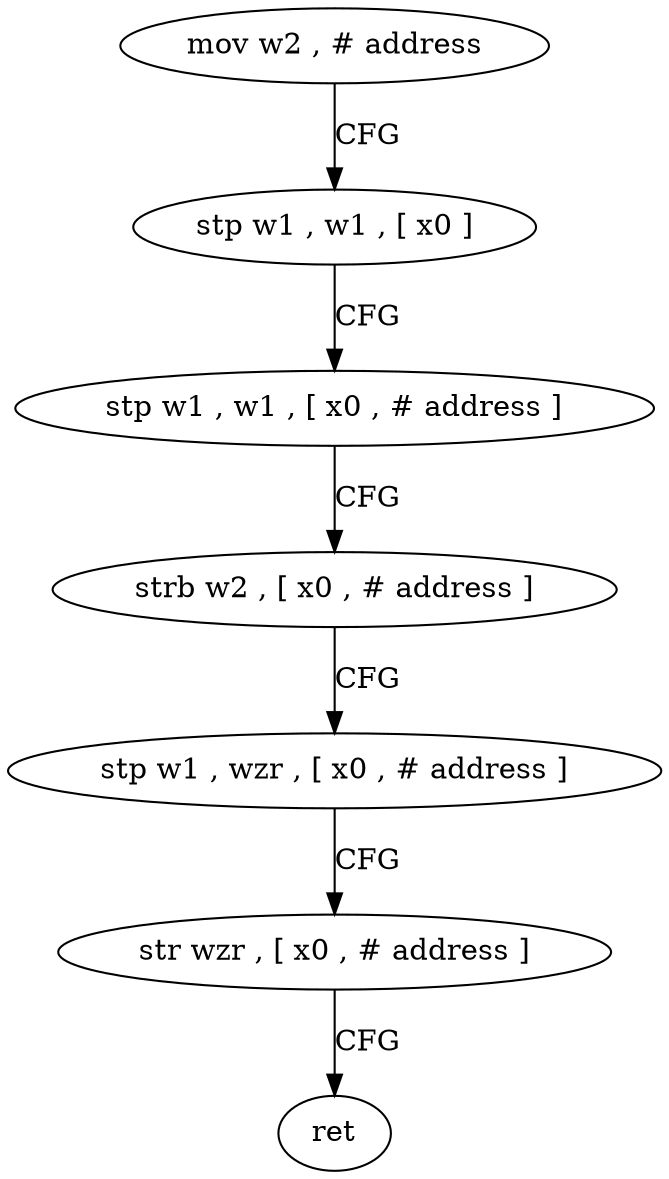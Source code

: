 digraph "func" {
"4288760" [label = "mov w2 , # address" ]
"4288764" [label = "stp w1 , w1 , [ x0 ]" ]
"4288768" [label = "stp w1 , w1 , [ x0 , # address ]" ]
"4288772" [label = "strb w2 , [ x0 , # address ]" ]
"4288776" [label = "stp w1 , wzr , [ x0 , # address ]" ]
"4288780" [label = "str wzr , [ x0 , # address ]" ]
"4288784" [label = "ret" ]
"4288760" -> "4288764" [ label = "CFG" ]
"4288764" -> "4288768" [ label = "CFG" ]
"4288768" -> "4288772" [ label = "CFG" ]
"4288772" -> "4288776" [ label = "CFG" ]
"4288776" -> "4288780" [ label = "CFG" ]
"4288780" -> "4288784" [ label = "CFG" ]
}
